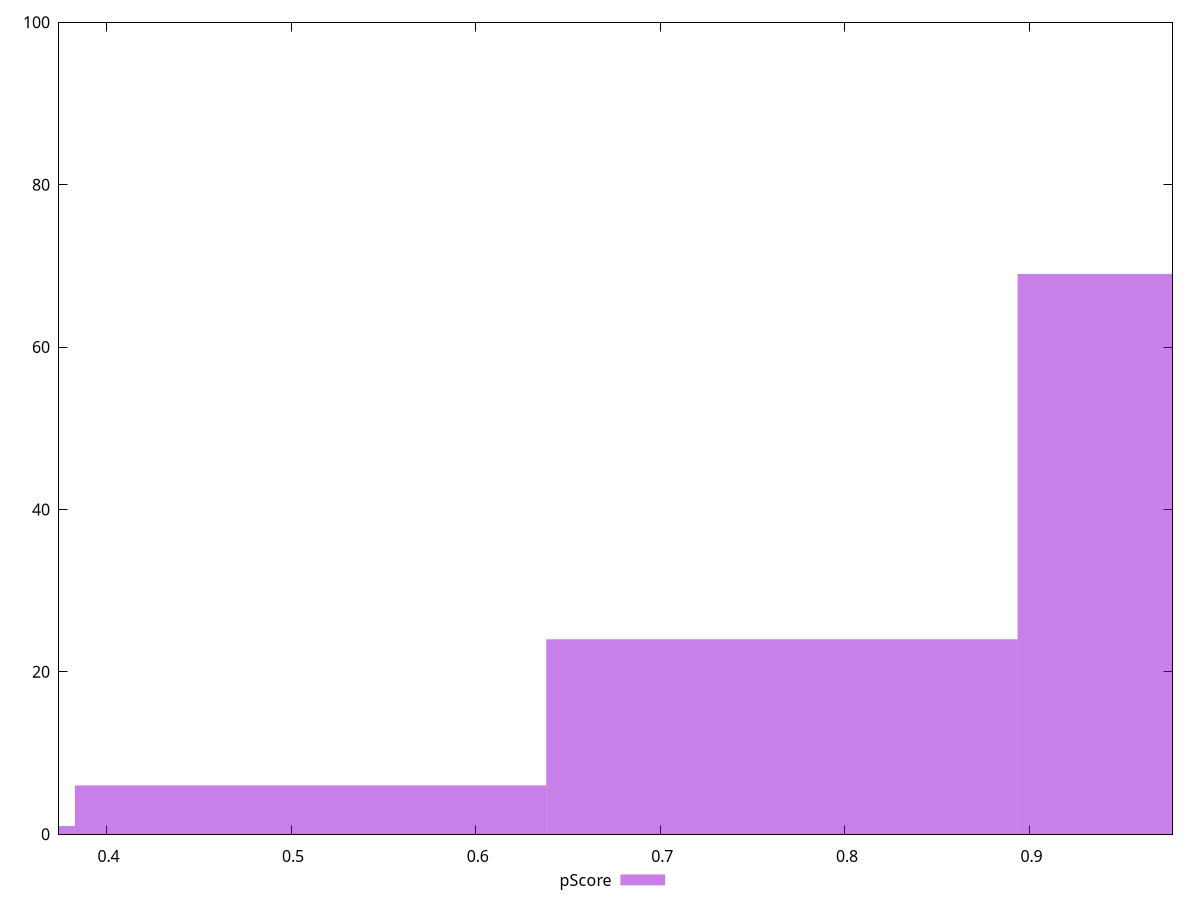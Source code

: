 reset

$pScore <<EOF
0.5105628738488527 6
0.7658443107732791 24
1.0211257476977054 69
0.25528143692442634 1
EOF

set key outside below
set boxwidth 0.25528143692442634
set xrange [0.37431030818205474:0.9774065504575717]
set yrange [0:100]
set trange [0:100]
set style fill transparent solid 0.5 noborder
set terminal svg size 640, 490 enhanced background rgb 'white'
set output "report_00019_2021-02-10T18-14-37.922Z//total-blocking-time/samples/pages+cached/pScore/histogram.svg"

plot $pScore title "pScore" with boxes

reset
